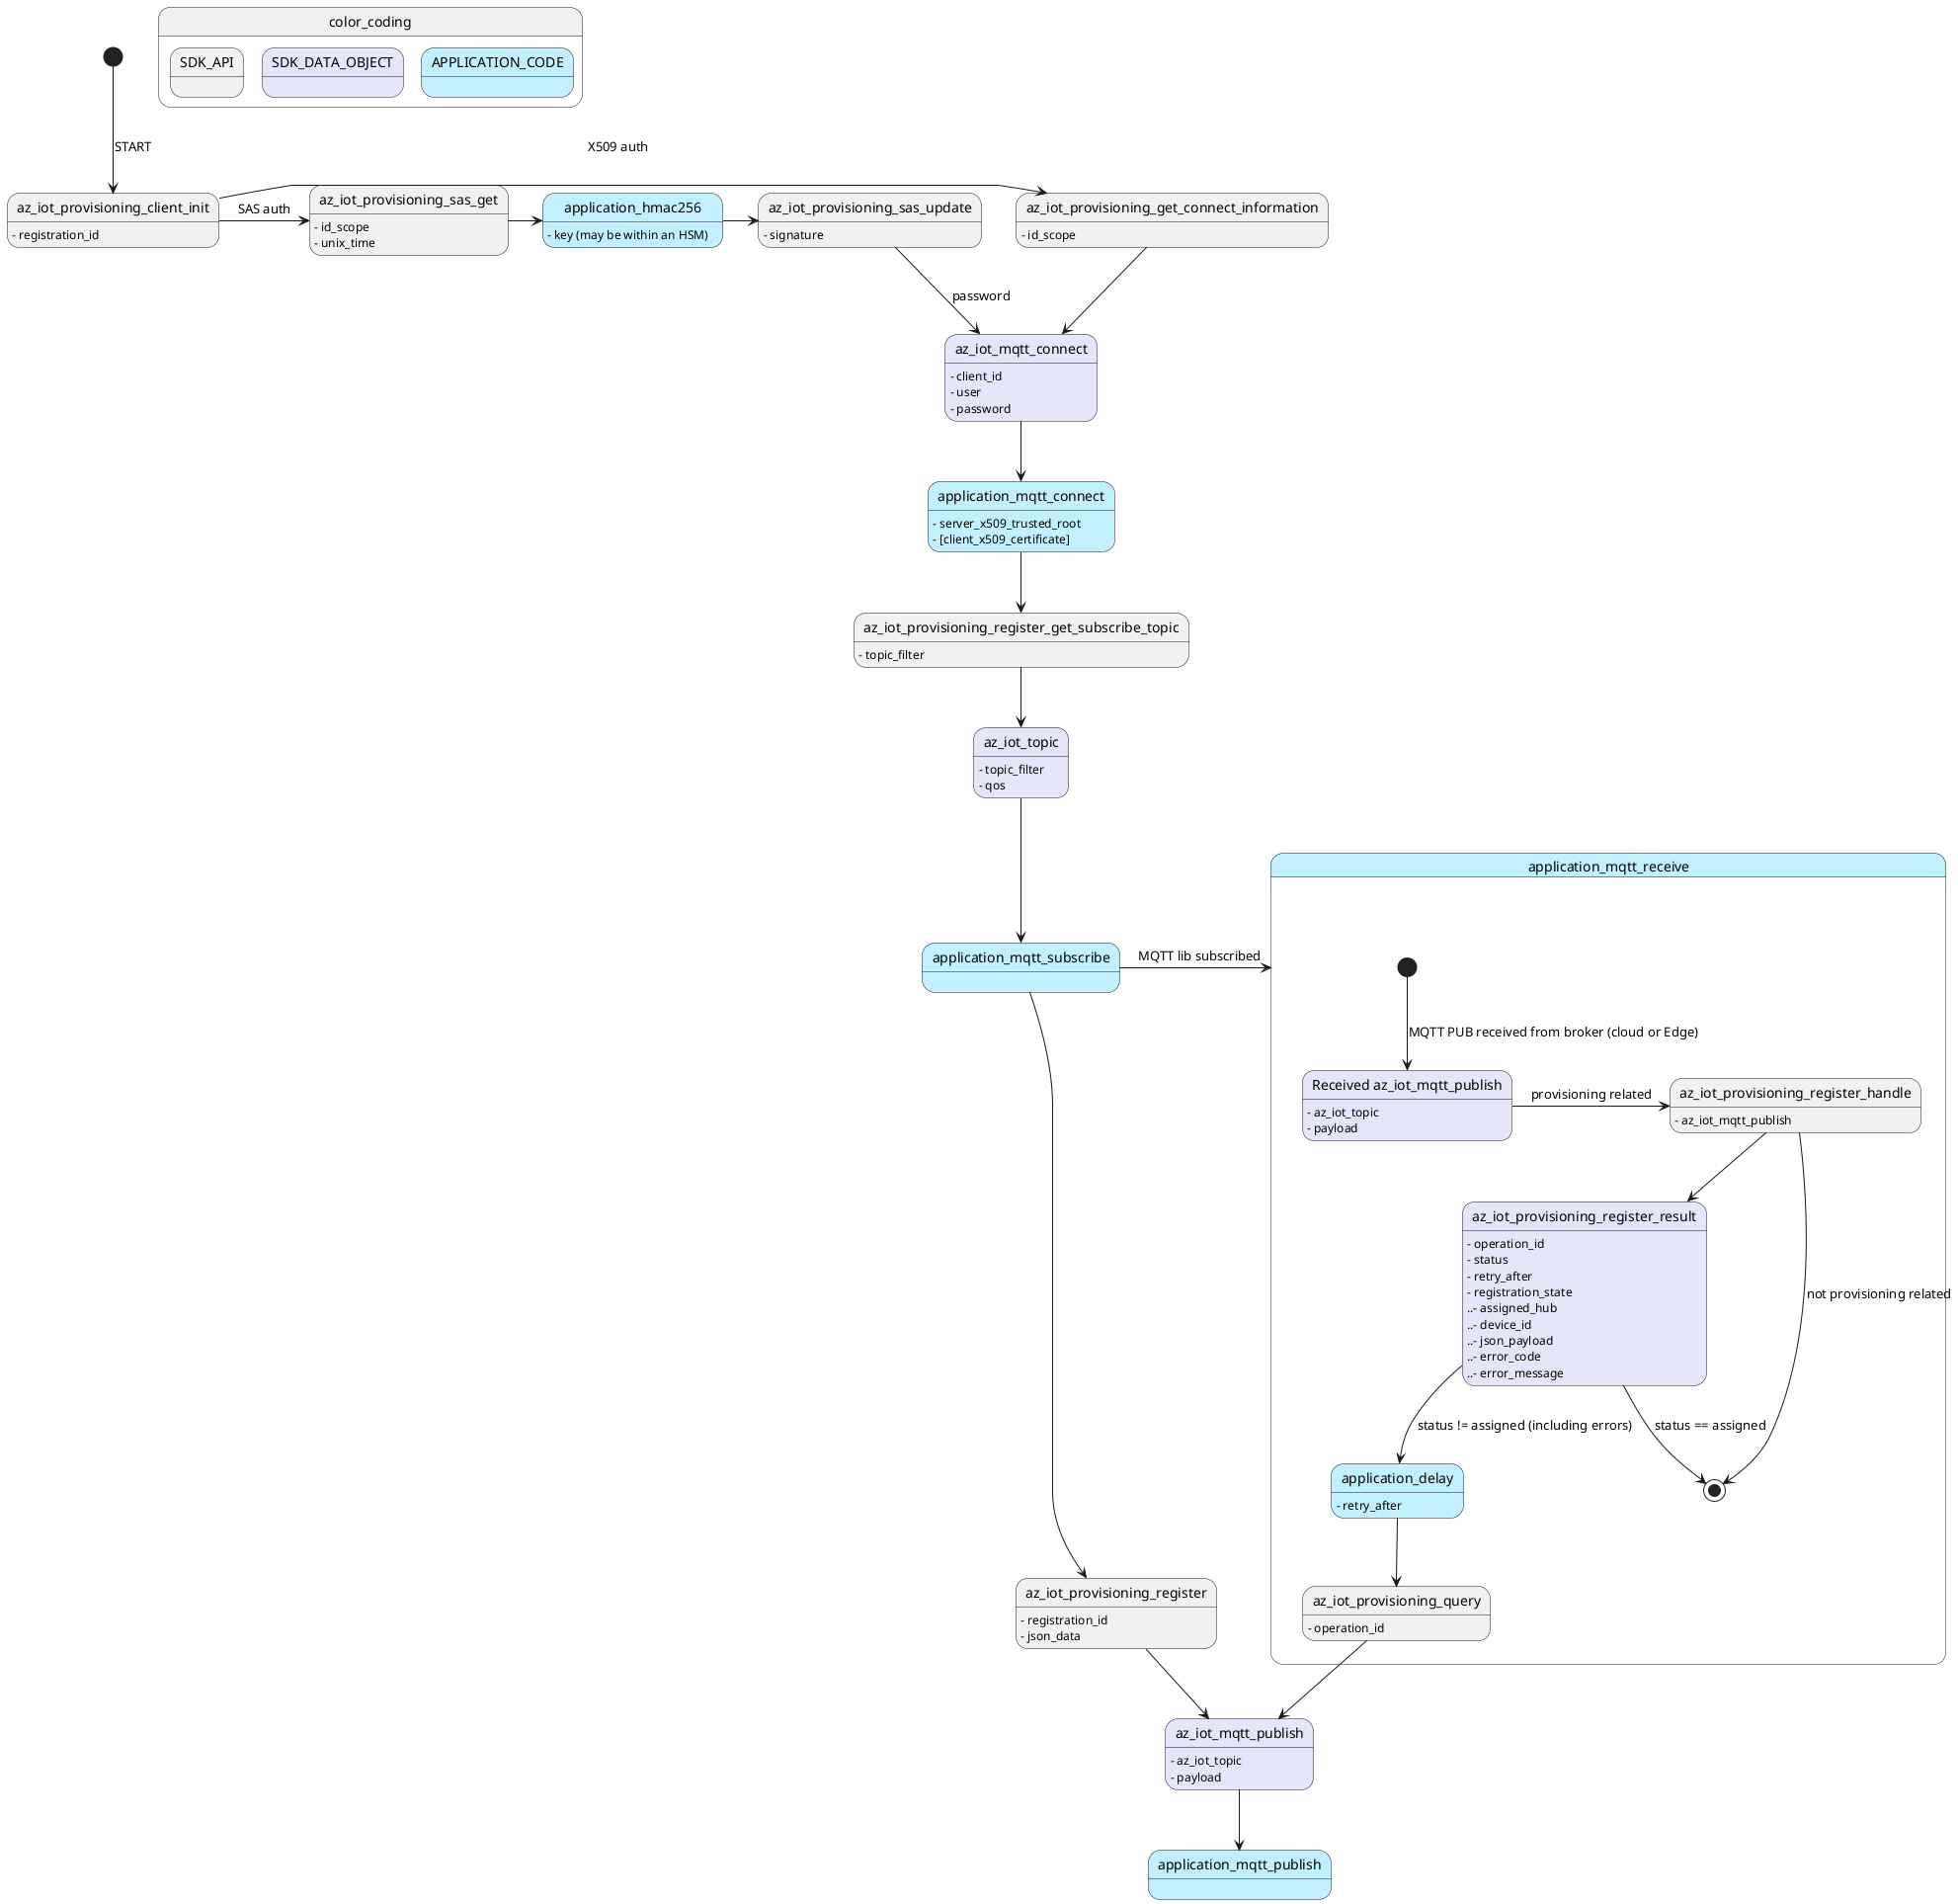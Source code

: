 @startuml

skinparam state {
    BackgroundColor<<APP>> APPLICATION
    BackgroundColor<<STRUCT>> Lavender
}

state color_coding {
    state SDK_API
    state SDK_DATA_OBJECT <<STRUCT>>
    state APPLICATION_CODE <<APP>>
}

' Init
[*] --> az_iot_provisioning_client_init: START
az_iot_provisioning_client_init -> az_iot_provisioning_get_connect_information : X509 auth
az_iot_provisioning_get_connect_information -> az_iot_mqtt_connect
state application_mqtt_connect <<APP>>
az_iot_mqtt_connect --> application_mqtt_connect

' Optional SAS token generation:
az_iot_provisioning_client_init -> az_iot_provisioning_sas_get : SAS auth
az_iot_provisioning_sas_get -> application_hmac256
application_hmac256 -> az_iot_provisioning_sas_update
az_iot_provisioning_sas_update --> az_iot_mqtt_connect : password
state application_hmac256 <<APP>>

' Subscribe
application_mqtt_connect --> az_iot_provisioning_register_get_subscribe_topic
az_iot_provisioning_register_get_subscribe_topic --> az_iot_topic
az_iot_topic --> application_mqtt_subscribe
state application_mqtt_subscribe <<APP>>
application_mqtt_subscribe -> application_mqtt_receive : MQTT lib subscribed

' Register
application_mqtt_subscribe --> az_iot_provisioning_register
az_iot_provisioning_register --> az_iot_mqtt_publish
az_iot_mqtt_publish --> application_mqtt_publish
state application_mqtt_publish <<APP>>

state application_mqtt_receive <<APP>> { 
' MQTT PUB received
    state "Received az_iot_mqtt_publish" as recv_pub
    [*] --> recv_pub: MQTT PUB received from broker (cloud or Edge)
    recv_pub -> az_iot_provisioning_register_handle : provisioning related
    az_iot_provisioning_register_handle --> az_iot_provisioning_register_result
    az_iot_provisioning_register_handle --> [*] : not provisioning related

    az_iot_provisioning_register_result --> [*] : status == assigned
    az_iot_provisioning_register_result --> application_delay : status != assigned (including errors)
    state application_delay <<APP>>
    application_delay --> az_iot_provisioning_query
    az_iot_provisioning_query --> az_iot_mqtt_publish
}

' Common MQTT data objects
state az_iot_mqtt_connect <<STRUCT>>
az_iot_mqtt_connect : - client_id
az_iot_mqtt_connect : - user
az_iot_mqtt_connect : - password

state az_iot_topic <<STRUCT>>
az_iot_topic : - topic_filter
az_iot_topic : - qos

state az_iot_mqtt_publish <<STRUCT>>
az_iot_mqtt_publish : - az_iot_topic
az_iot_mqtt_publish : - payload

' Just for diagram purposes:
state "Received az_iot_mqtt_publish" as recv_pub <<STRUCT>>
recv_pub : - az_iot_topic
recv_pub : - payload

' Provisioning client:
az_iot_provisioning_client_init : - registration_id

az_iot_provisioning_get_connect_information : - id_scope

' SAS Tokens
az_iot_provisioning_sas_get : - id_scope
az_iot_provisioning_sas_get : - unix_time
az_iot_provisioning_sas_update : - signature

' Subscribe
az_iot_provisioning_register_get_subscribe_topic : - topic_filter

az_iot_provisioning_register : - registration_id
az_iot_provisioning_register : - json_data

az_iot_provisioning_register_handle : - az_iot_mqtt_publish

state az_iot_provisioning_register_result <<STRUCT>>
az_iot_provisioning_register_result : - operation_id
az_iot_provisioning_register_result : - status
az_iot_provisioning_register_result : - retry_after
az_iot_provisioning_register_result : - registration_state
az_iot_provisioning_register_result : ..- assigned_hub
az_iot_provisioning_register_result : ..- device_id
az_iot_provisioning_register_result : ..- json_payload
az_iot_provisioning_register_result : ..- error_code
az_iot_provisioning_register_result : ..- error_message

az_iot_provisioning_query : - operation_id

' Application interfaces
application_mqtt_connect : - server_x509_trusted_root
application_mqtt_connect : - [client_x509_certificate]
application_delay : - retry_after
application_hmac256 : - key (may be within an HSM)

@enduml
